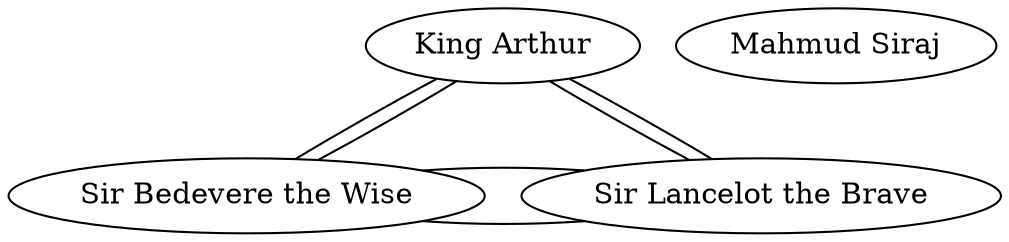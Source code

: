// The Round Table
graph {
	A [label="King Arthur"]
	B [label="Sir Bedevere the Wise"]
	L [label="Sir Lancelot the Brave"]
	A -- B
	A -- L
	B -- L [constraint=false]
	A [label="King Arthur"]
	B [label="Sir Bedevere the Wise"]
	L [label="Sir Lancelot the Brave"]
	M [label="Mahmud Siraj"]
	A -- B
	A -- L
	B -- L [constraint=false]
}
